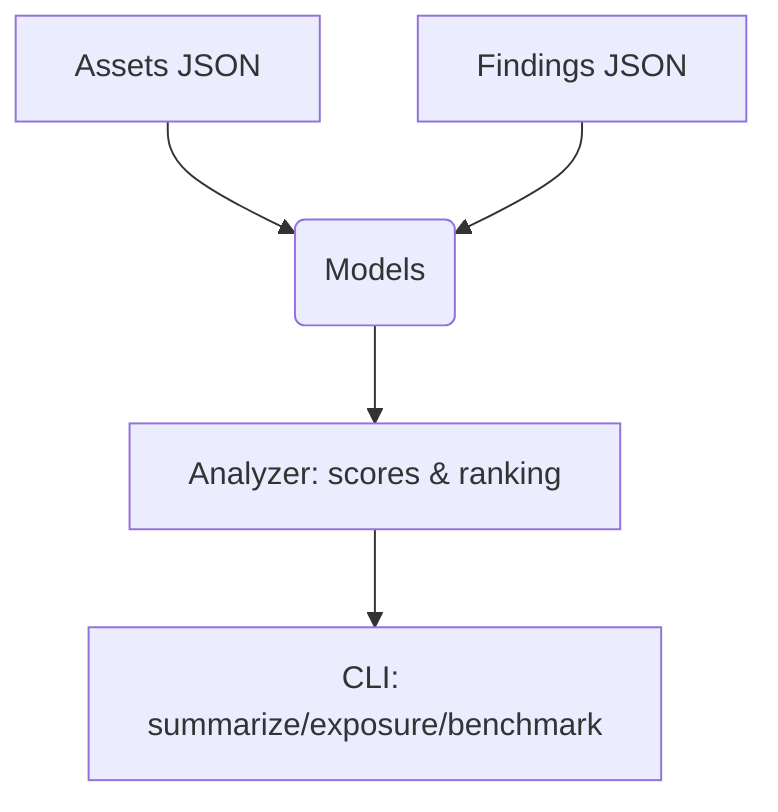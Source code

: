 %% Mermaid diagram referenced by README
flowchart TD
  A[Assets JSON] --> B(Models)
  C[Findings JSON] --> B
  B --> D[Analyzer: scores & ranking]
  D --> E[CLI: summarize/exposure/benchmark]